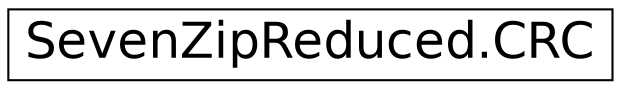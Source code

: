 digraph "Graphical Class Hierarchy"
{
  edge [fontname="Helvetica",fontsize="24",labelfontname="Helvetica",labelfontsize="24"];
  node [fontname="Helvetica",fontsize="24",shape=record];
  rankdir="LR";
  Node1 [label="SevenZipReduced.CRC",height=0.2,width=0.4,color="black", fillcolor="white", style="filled",URL="$class_seven_zip_reduced_1_1_c_r_c.html"];
}
